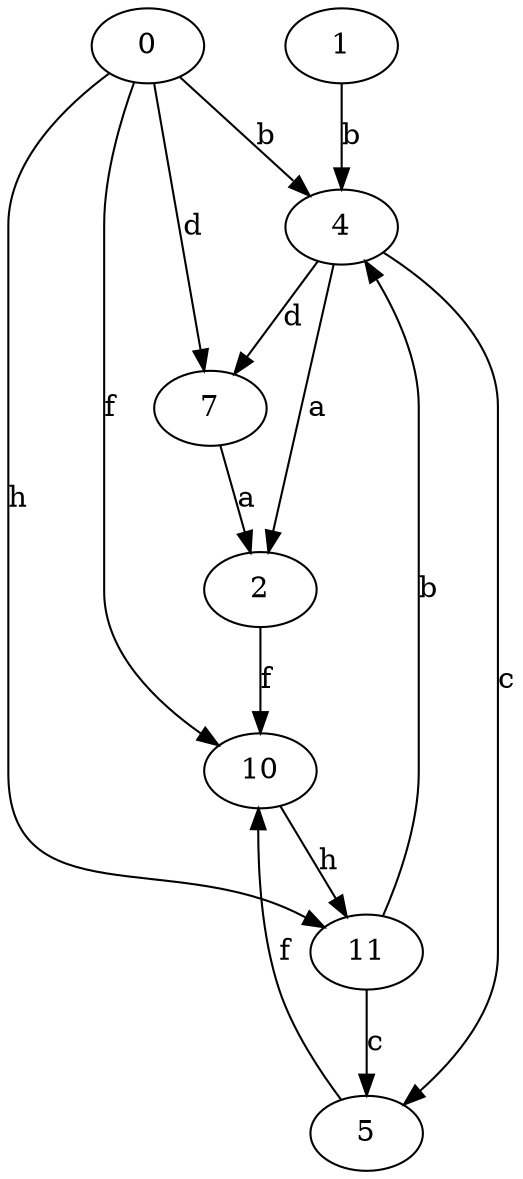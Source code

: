 strict digraph  {
1;
2;
4;
5;
7;
0;
10;
11;
1 -> 4  [label=b];
2 -> 10  [label=f];
4 -> 2  [label=a];
4 -> 5  [label=c];
4 -> 7  [label=d];
5 -> 10  [label=f];
7 -> 2  [label=a];
0 -> 4  [label=b];
0 -> 7  [label=d];
0 -> 10  [label=f];
0 -> 11  [label=h];
10 -> 11  [label=h];
11 -> 4  [label=b];
11 -> 5  [label=c];
}
